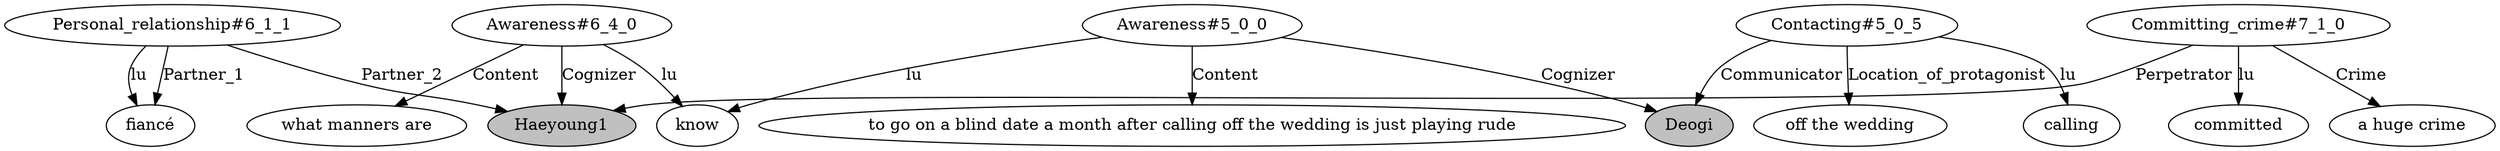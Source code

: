 // The Round Table
digraph {
	0 [label=Haeyoung1 fillcolor=gray style=filled]
	1 [label="Personal_relationship#6_1_1"]
	2 [label="fiancé"]
	1 -> 2 [label=lu]
	1 -> 0 [label=Partner_2]
	1 -> 2 [label=Partner_1]
	3 [label="Awareness#6_4_0"]
	4 [label=know]
	5 [label="what manners are"]
	3 -> 4 [label=lu]
	3 -> 0 [label=Cognizer]
	3 -> 5 [label=Content]
	6 [label="Committing_crime#7_1_0"]
	7 [label=committed]
	8 [label="a huge crime"]
	6 -> 7 [label=lu]
	6 -> 0 [label=Perpetrator]
	6 -> 8 [label=Crime]
	9 [label=Deogi fillcolor=gray style=filled]
	10 [label="Awareness#5_0_0"]
	11 [label="to go on a blind date a month after calling off the wedding is just playing rude"]
	10 -> 4 [label=lu]
	10 -> 9 [label=Cognizer]
	10 -> 11 [label=Content]
	12 [label="Contacting#5_0_5"]
	13 [label=calling]
	14 [label="off the wedding"]
	12 -> 13 [label=lu]
	12 -> 9 [label=Communicator]
	12 -> 14 [label=Location_of_protagonist]
}
